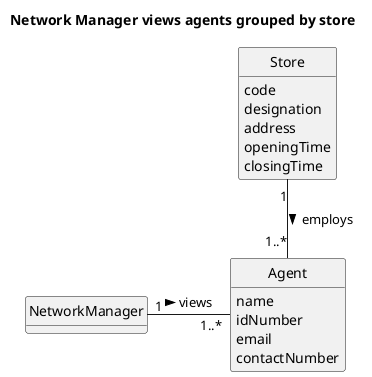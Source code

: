 @startuml
'https://plantuml.com/class-diagram
hide circle
skinparam classAttributeIconSize 0
hide methods

title Network Manager views agents grouped by store

class NetworkManager {
}

class Agent {
    name
    idNumber
    email
    contactNumber
}

class Store {
    code
    designation
    address
    openingTime
    closingTime
}

NetworkManager "1" -right- "1..*" Agent : views >
Store "1" -down- "1..*" Agent : employs >

@enduml